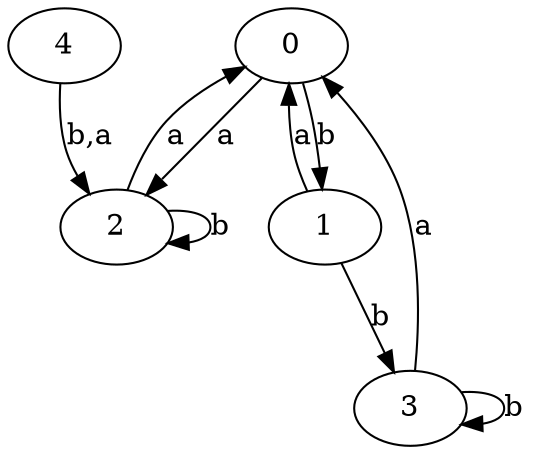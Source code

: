 digraph {
 ranksep=0.5;
 d2tdocpreamble = "\usetikzlibrary{automata}";
 d2tfigpreamble = "\tikzstyle{every state}= [ draw=blue!50,very thick,fill=blue!20]  \tikzstyle{auto}= [fill=white]";
 node [style="state"];
 edge [lblstyle="auto",topath="bend right", len=4  ]
  "0" [label="0",style = "state, accepting"];
  "1" [label="1",style = "state, initial"];
  "2" [label="2",];
  "3" [label="3",];
  "4" [label="4",];
  "0" -> "1" [label="b"];
  "0" -> "2" [label="a"];
  "1" -> "0" [label="a"];
  "1" -> "3" [label="b"];
  "2" -> "0" [label="a"];
  "2" -> "2" [label="b",topath="loop above"];
  "3" -> "0" [label="a"];
  "3" -> "3" [label="b",topath="loop above"];
  "4" -> "2" [label="b,a"];
}